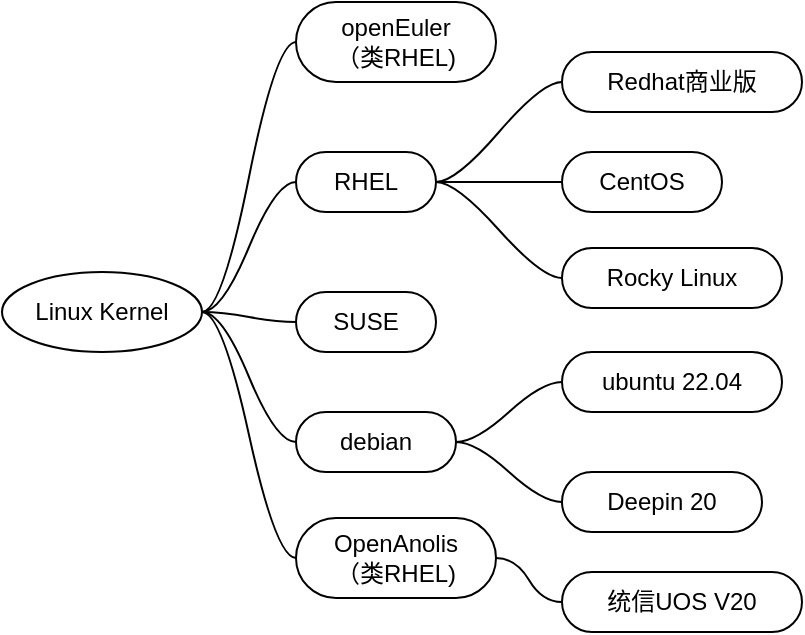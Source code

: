 <mxfile version="13.9.9" type="device"><diagram id="xFZN2iU8TbKVXjFz9aSI" name="第 1 页"><mxGraphModel dx="852" dy="494" grid="1" gridSize="10" guides="1" tooltips="1" connect="1" arrows="1" fold="1" page="1" pageScale="1" pageWidth="1169" pageHeight="827" math="0" shadow="0"><root><mxCell id="0"/><mxCell id="1" parent="0"/><mxCell id="lRUD-FrK49aG58yrb9h5-1" value="Linux Kernel" style="ellipse;whiteSpace=wrap;html=1;align=center;newEdgeStyle={&quot;edgeStyle&quot;:&quot;entityRelationEdgeStyle&quot;,&quot;startArrow&quot;:&quot;none&quot;,&quot;endArrow&quot;:&quot;none&quot;,&quot;segment&quot;:10,&quot;curved&quot;:1};treeFolding=1;treeMoving=1;" parent="1" vertex="1"><mxGeometry x="80" y="170" width="100" height="40" as="geometry"/></mxCell><mxCell id="lRUD-FrK49aG58yrb9h5-2" value="openEuler&lt;br&gt;（类RHEL)" style="whiteSpace=wrap;html=1;rounded=1;arcSize=50;align=center;verticalAlign=middle;strokeWidth=1;autosize=1;spacing=4;treeFolding=1;treeMoving=1;newEdgeStyle={&quot;edgeStyle&quot;:&quot;entityRelationEdgeStyle&quot;,&quot;startArrow&quot;:&quot;none&quot;,&quot;endArrow&quot;:&quot;none&quot;,&quot;segment&quot;:10,&quot;curved&quot;:1};" parent="1" vertex="1"><mxGeometry x="227" y="35" width="100" height="40" as="geometry"/></mxCell><mxCell id="lRUD-FrK49aG58yrb9h5-3" value="" style="edgeStyle=entityRelationEdgeStyle;startArrow=none;endArrow=none;segment=10;curved=1;exitX=1;exitY=0.5;exitDx=0;exitDy=0;" parent="1" source="lRUD-FrK49aG58yrb9h5-1" target="lRUD-FrK49aG58yrb9h5-2" edge="1"><mxGeometry relative="1" as="geometry"><mxPoint x="190" y="93" as="sourcePoint"/></mxGeometry></mxCell><mxCell id="lRUD-FrK49aG58yrb9h5-5" value="RHEL" style="whiteSpace=wrap;html=1;rounded=1;arcSize=50;align=center;verticalAlign=middle;strokeWidth=1;autosize=1;spacing=4;treeFolding=1;treeMoving=1;newEdgeStyle={&quot;edgeStyle&quot;:&quot;entityRelationEdgeStyle&quot;,&quot;startArrow&quot;:&quot;none&quot;,&quot;endArrow&quot;:&quot;none&quot;,&quot;segment&quot;:10,&quot;curved&quot;:1};" parent="1" vertex="1"><mxGeometry x="227" y="110" width="70" height="30" as="geometry"/></mxCell><mxCell id="lRUD-FrK49aG58yrb9h5-6" value="" style="edgeStyle=entityRelationEdgeStyle;startArrow=none;endArrow=none;segment=10;curved=1;exitX=1;exitY=0.5;exitDx=0;exitDy=0;" parent="1" source="lRUD-FrK49aG58yrb9h5-1" target="lRUD-FrK49aG58yrb9h5-5" edge="1"><mxGeometry relative="1" as="geometry"><mxPoint x="250" y="180" as="sourcePoint"/></mxGeometry></mxCell><mxCell id="lRUD-FrK49aG58yrb9h5-8" value="SUSE" style="whiteSpace=wrap;html=1;rounded=1;arcSize=50;align=center;verticalAlign=middle;strokeWidth=1;autosize=1;spacing=4;treeFolding=1;treeMoving=1;newEdgeStyle={&quot;edgeStyle&quot;:&quot;entityRelationEdgeStyle&quot;,&quot;startArrow&quot;:&quot;none&quot;,&quot;endArrow&quot;:&quot;none&quot;,&quot;segment&quot;:10,&quot;curved&quot;:1};" parent="1" vertex="1"><mxGeometry x="227" y="180" width="70" height="30" as="geometry"/></mxCell><mxCell id="lRUD-FrK49aG58yrb9h5-9" value="" style="edgeStyle=entityRelationEdgeStyle;startArrow=none;endArrow=none;segment=10;curved=1;exitX=1;exitY=0.5;exitDx=0;exitDy=0;" parent="1" source="lRUD-FrK49aG58yrb9h5-1" target="lRUD-FrK49aG58yrb9h5-8" edge="1"><mxGeometry relative="1" as="geometry"><mxPoint x="180" y="240" as="sourcePoint"/></mxGeometry></mxCell><mxCell id="lRUD-FrK49aG58yrb9h5-10" value="debian" style="whiteSpace=wrap;html=1;rounded=1;arcSize=50;align=center;verticalAlign=middle;strokeWidth=1;autosize=1;spacing=4;treeFolding=1;treeMoving=1;newEdgeStyle={&quot;edgeStyle&quot;:&quot;entityRelationEdgeStyle&quot;,&quot;startArrow&quot;:&quot;none&quot;,&quot;endArrow&quot;:&quot;none&quot;,&quot;segment&quot;:10,&quot;curved&quot;:1};" parent="1" vertex="1"><mxGeometry x="227" y="240" width="80" height="30" as="geometry"/></mxCell><mxCell id="lRUD-FrK49aG58yrb9h5-11" value="" style="edgeStyle=entityRelationEdgeStyle;startArrow=none;endArrow=none;segment=10;curved=1;" parent="1" source="lRUD-FrK49aG58yrb9h5-1" target="lRUD-FrK49aG58yrb9h5-10" edge="1"><mxGeometry relative="1" as="geometry"><mxPoint x="181" y="310" as="sourcePoint"/></mxGeometry></mxCell><mxCell id="lRUD-FrK49aG58yrb9h5-12" value="ubuntu 22.04" style="whiteSpace=wrap;html=1;rounded=1;arcSize=50;align=center;verticalAlign=middle;strokeWidth=1;autosize=1;spacing=4;treeFolding=1;treeMoving=1;newEdgeStyle={&quot;edgeStyle&quot;:&quot;entityRelationEdgeStyle&quot;,&quot;startArrow&quot;:&quot;none&quot;,&quot;endArrow&quot;:&quot;none&quot;,&quot;segment&quot;:10,&quot;curved&quot;:1};" parent="1" vertex="1"><mxGeometry x="360" y="210" width="110" height="30" as="geometry"/></mxCell><mxCell id="lRUD-FrK49aG58yrb9h5-13" value="" style="edgeStyle=entityRelationEdgeStyle;startArrow=none;endArrow=none;segment=10;curved=1;exitX=1;exitY=0.5;exitDx=0;exitDy=0;" parent="1" source="lRUD-FrK49aG58yrb9h5-10" target="lRUD-FrK49aG58yrb9h5-12" edge="1"><mxGeometry relative="1" as="geometry"><mxPoint x="320" y="245" as="sourcePoint"/></mxGeometry></mxCell><mxCell id="lRUD-FrK49aG58yrb9h5-14" value="CentOS" style="whiteSpace=wrap;html=1;rounded=1;arcSize=50;align=center;verticalAlign=middle;strokeWidth=1;autosize=1;spacing=4;treeFolding=1;treeMoving=1;newEdgeStyle={&quot;edgeStyle&quot;:&quot;entityRelationEdgeStyle&quot;,&quot;startArrow&quot;:&quot;none&quot;,&quot;endArrow&quot;:&quot;none&quot;,&quot;segment&quot;:10,&quot;curved&quot;:1};" parent="1" vertex="1"><mxGeometry x="360" y="110" width="80" height="30" as="geometry"/></mxCell><mxCell id="lRUD-FrK49aG58yrb9h5-15" value="" style="edgeStyle=entityRelationEdgeStyle;startArrow=none;endArrow=none;segment=10;curved=1;exitX=1;exitY=0.5;exitDx=0;exitDy=0;" parent="1" source="lRUD-FrK49aG58yrb9h5-5" target="lRUD-FrK49aG58yrb9h5-14" edge="1"><mxGeometry relative="1" as="geometry"><mxPoint x="314" y="110" as="sourcePoint"/></mxGeometry></mxCell><mxCell id="lRUD-FrK49aG58yrb9h5-16" value="Redhat商业版" style="whiteSpace=wrap;html=1;rounded=1;arcSize=50;align=center;verticalAlign=middle;strokeWidth=1;autosize=1;spacing=4;treeFolding=1;treeMoving=1;newEdgeStyle={&quot;edgeStyle&quot;:&quot;entityRelationEdgeStyle&quot;,&quot;startArrow&quot;:&quot;none&quot;,&quot;endArrow&quot;:&quot;none&quot;,&quot;segment&quot;:10,&quot;curved&quot;:1};" parent="1" vertex="1"><mxGeometry x="360" y="60" width="120" height="30" as="geometry"/></mxCell><mxCell id="lRUD-FrK49aG58yrb9h5-17" value="" style="edgeStyle=entityRelationEdgeStyle;startArrow=none;endArrow=none;segment=10;curved=1;exitX=1;exitY=0.5;exitDx=0;exitDy=0;" parent="1" source="lRUD-FrK49aG58yrb9h5-5" target="lRUD-FrK49aG58yrb9h5-16" edge="1"><mxGeometry relative="1" as="geometry"><mxPoint x="300" y="180" as="sourcePoint"/></mxGeometry></mxCell><mxCell id="lRUD-FrK49aG58yrb9h5-19" value="OpenAnolis&lt;br&gt;（类RHEL)" style="whiteSpace=wrap;html=1;rounded=1;arcSize=50;align=center;verticalAlign=middle;strokeWidth=1;autosize=1;spacing=4;treeFolding=1;treeMoving=1;newEdgeStyle={&quot;edgeStyle&quot;:&quot;entityRelationEdgeStyle&quot;,&quot;startArrow&quot;:&quot;none&quot;,&quot;endArrow&quot;:&quot;none&quot;,&quot;segment&quot;:10,&quot;curved&quot;:1};" parent="1" vertex="1"><mxGeometry x="227" y="293" width="100" height="40" as="geometry"/></mxCell><mxCell id="lRUD-FrK49aG58yrb9h5-20" value="" style="edgeStyle=entityRelationEdgeStyle;startArrow=none;endArrow=none;segment=10;curved=1;exitX=1;exitY=0.5;exitDx=0;exitDy=0;" parent="1" source="lRUD-FrK49aG58yrb9h5-1" target="lRUD-FrK49aG58yrb9h5-19" edge="1"><mxGeometry relative="1" as="geometry"><mxPoint x="105" y="88" as="sourcePoint"/></mxGeometry></mxCell><mxCell id="lRUD-FrK49aG58yrb9h5-22" value="统信UOS V20" style="whiteSpace=wrap;html=1;rounded=1;arcSize=50;align=center;verticalAlign=middle;strokeWidth=1;autosize=1;spacing=4;treeFolding=1;treeMoving=1;newEdgeStyle={&quot;edgeStyle&quot;:&quot;entityRelationEdgeStyle&quot;,&quot;startArrow&quot;:&quot;none&quot;,&quot;endArrow&quot;:&quot;none&quot;,&quot;segment&quot;:10,&quot;curved&quot;:1};" parent="1" vertex="1"><mxGeometry x="360" y="320" width="120" height="30" as="geometry"/></mxCell><mxCell id="lRUD-FrK49aG58yrb9h5-23" value="" style="edgeStyle=entityRelationEdgeStyle;startArrow=none;endArrow=none;segment=10;curved=1;exitX=1;exitY=0.5;exitDx=0;exitDy=0;" parent="1" source="lRUD-FrK49aG58yrb9h5-19" target="lRUD-FrK49aG58yrb9h5-22" edge="1"><mxGeometry relative="1" as="geometry"><mxPoint x="350" y="338" as="sourcePoint"/></mxGeometry></mxCell><mxCell id="xw_s2TgF8KIilMpCyW6P-1" value="Rocky Linux" style="whiteSpace=wrap;html=1;rounded=1;arcSize=50;align=center;verticalAlign=middle;strokeWidth=1;autosize=1;spacing=4;treeFolding=1;treeMoving=1;newEdgeStyle={&quot;edgeStyle&quot;:&quot;entityRelationEdgeStyle&quot;,&quot;startArrow&quot;:&quot;none&quot;,&quot;endArrow&quot;:&quot;none&quot;,&quot;segment&quot;:10,&quot;curved&quot;:1};" vertex="1" parent="1"><mxGeometry x="360" y="158" width="110" height="30" as="geometry"/></mxCell><mxCell id="xw_s2TgF8KIilMpCyW6P-2" value="" style="edgeStyle=entityRelationEdgeStyle;startArrow=none;endArrow=none;segment=10;curved=1;exitX=1;exitY=0.5;exitDx=0;exitDy=0;" edge="1" target="xw_s2TgF8KIilMpCyW6P-1" parent="1" source="lRUD-FrK49aG58yrb9h5-5"><mxGeometry relative="1" as="geometry"><mxPoint x="440" y="140" as="sourcePoint"/></mxGeometry></mxCell><mxCell id="xw_s2TgF8KIilMpCyW6P-5" value="Deepin 20" style="whiteSpace=wrap;html=1;rounded=1;arcSize=50;align=center;verticalAlign=middle;strokeWidth=1;autosize=1;spacing=4;treeFolding=1;treeMoving=1;newEdgeStyle={&quot;edgeStyle&quot;:&quot;entityRelationEdgeStyle&quot;,&quot;startArrow&quot;:&quot;none&quot;,&quot;endArrow&quot;:&quot;none&quot;,&quot;segment&quot;:10,&quot;curved&quot;:1};" vertex="1" parent="1"><mxGeometry x="360" y="270" width="100" height="30" as="geometry"/></mxCell><mxCell id="xw_s2TgF8KIilMpCyW6P-6" value="" style="edgeStyle=entityRelationEdgeStyle;startArrow=none;endArrow=none;segment=10;curved=1;exitX=1;exitY=0.5;exitDx=0;exitDy=0;" edge="1" target="xw_s2TgF8KIilMpCyW6P-5" parent="1" source="lRUD-FrK49aG58yrb9h5-10"><mxGeometry relative="1" as="geometry"><mxPoint x="320" y="307" as="sourcePoint"/></mxGeometry></mxCell></root></mxGraphModel></diagram></mxfile>